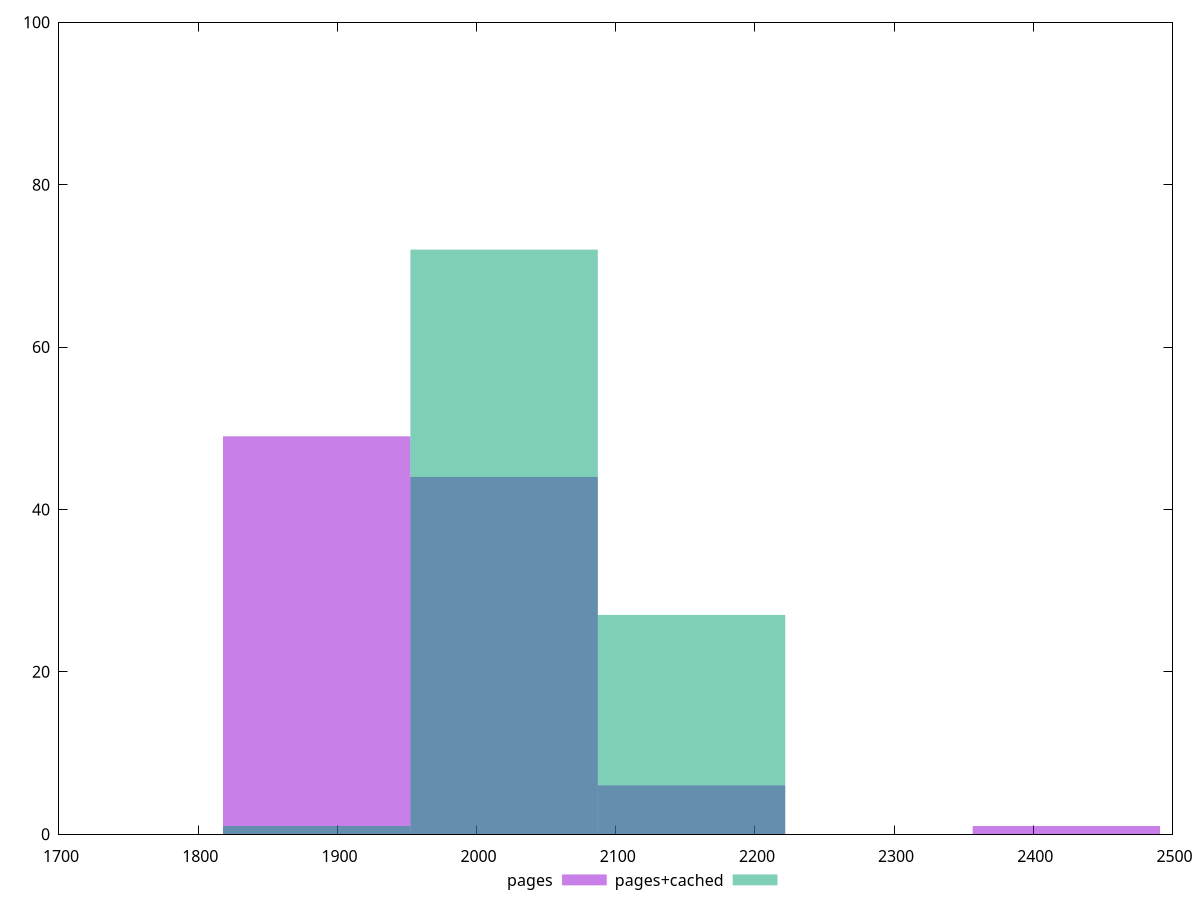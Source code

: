 reset
set terminal svg size 640, 500 enhanced background rgb 'white'
set output "report_00007_2020-12-11T15:55:29.892Z/first-contentful-paint/comparison/histogram/1_vs_2.svg"

$pages <<EOF
2423.7367370689685 1
2019.7806142241407 44
1885.1285732758645 49
2154.4326551724166 6
EOF

$pagesCached <<EOF
1885.1285732758645 1
2019.7806142241407 72
2154.4326551724166 27
EOF

set key outside below
set boxwidth 134.65204094827604
set yrange [0:100]
set style fill transparent solid 0.5 noborder

plot \
  $pages title "pages" with boxes, \
  $pagesCached title "pages+cached" with boxes, \


reset